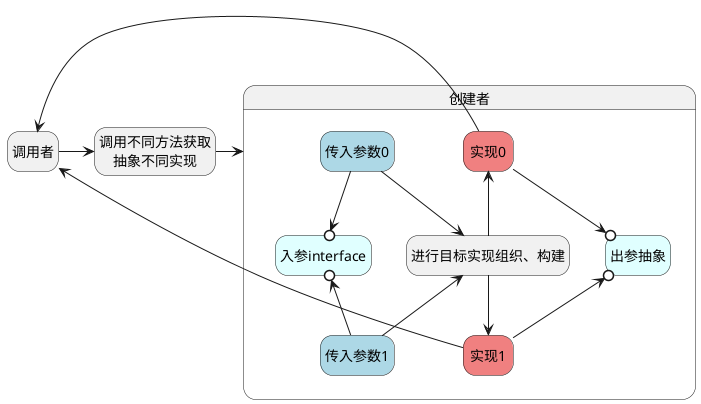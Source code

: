 @startuml 创建者模式
hide empty description
state user as "调用者"
state condition as "调用不同方法获取\n抽象不同实现"
state builder as "创建者" {
    state sub0 as "实现0" #LightCoral
    state sub1 as "实现1" #LightCoral
    state item0 as "传入参数0" #LightBlue
    state item1 as "传入参数1" #LightBlue
    state target as "进行目标实现组织、构建"
    state interface as "入参interface" #LightCyan
    state out_inter as "出参抽象" #LightCyan
}

user -right-> condition
condition -right-> builder
item0 -down-> target
item1 -up-> target
item0-down->o interface
item1 -up->o interface 
target -up->sub0
target -down->sub1
sub0 -> user
sub1 -> user
sub0 -down->o out_inter
sub1 -up->o out_inter
@enduml